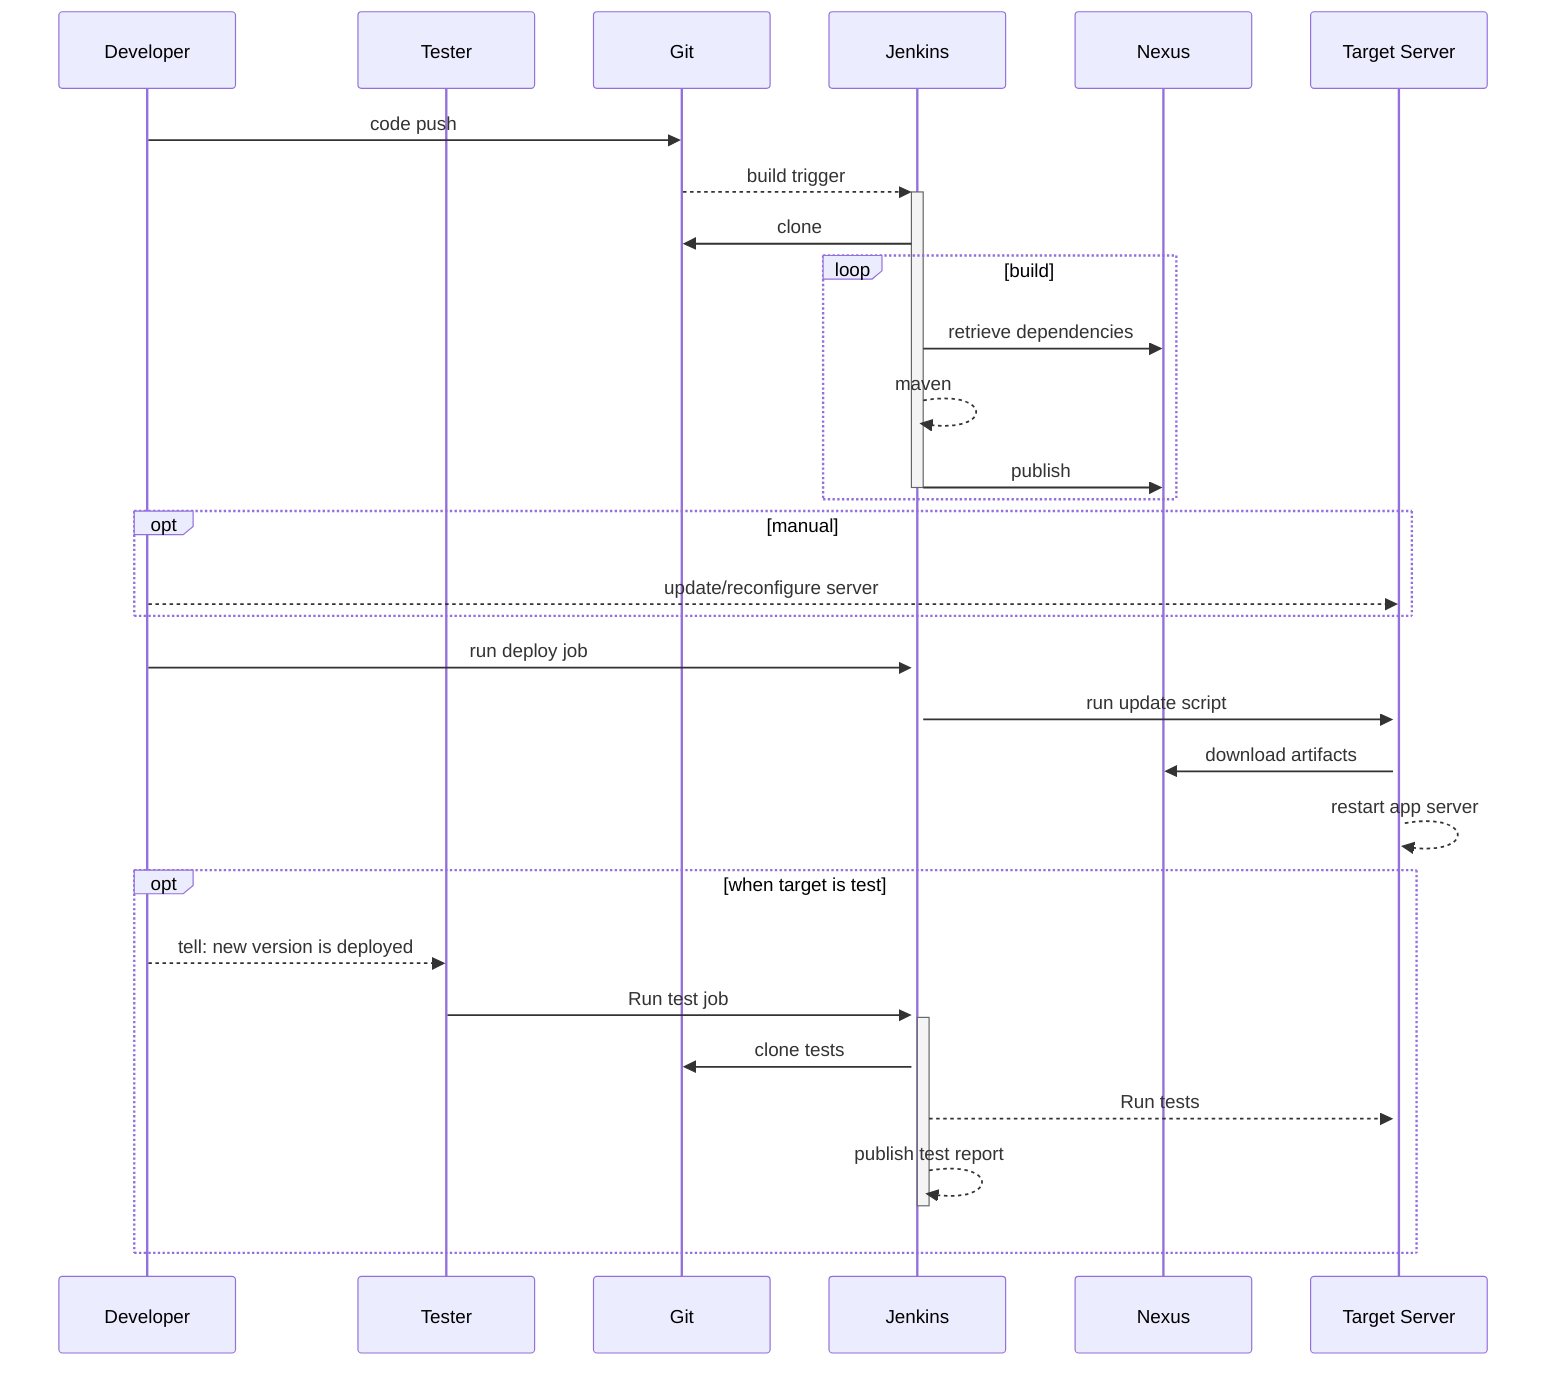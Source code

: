 sequenceDiagram

participant Developer
participant Tester
participant Git
participant Jenkins
participant Nexus
participant Target Server

Developer->>Git:    code push
Git-->>+Jenkins:    build trigger
Jenkins->>Git:      clone

loop build
Jenkins->>Nexus:     retrieve dependencies
Jenkins-->>Jenkins:  maven
Jenkins->>-Nexus:    publish
end

opt manual
Developer-->>Target Server: update/reconfigure server
end

Developer->>+Jenkins:  run deploy job

Jenkins->>+Target Server: run update script
Target Server->>Nexus:    download artifacts
Target Server-->>Target Server: restart app server

opt when target is test
Developer-->>Tester:      tell: new version is deployed
Tester->>+Jenkins:        Run test job
Jenkins->>Git:            clone tests
Jenkins-->>Target Server: Run tests
Jenkins-->>-Jenkins:      publish test report
end

% Sonar is missing!